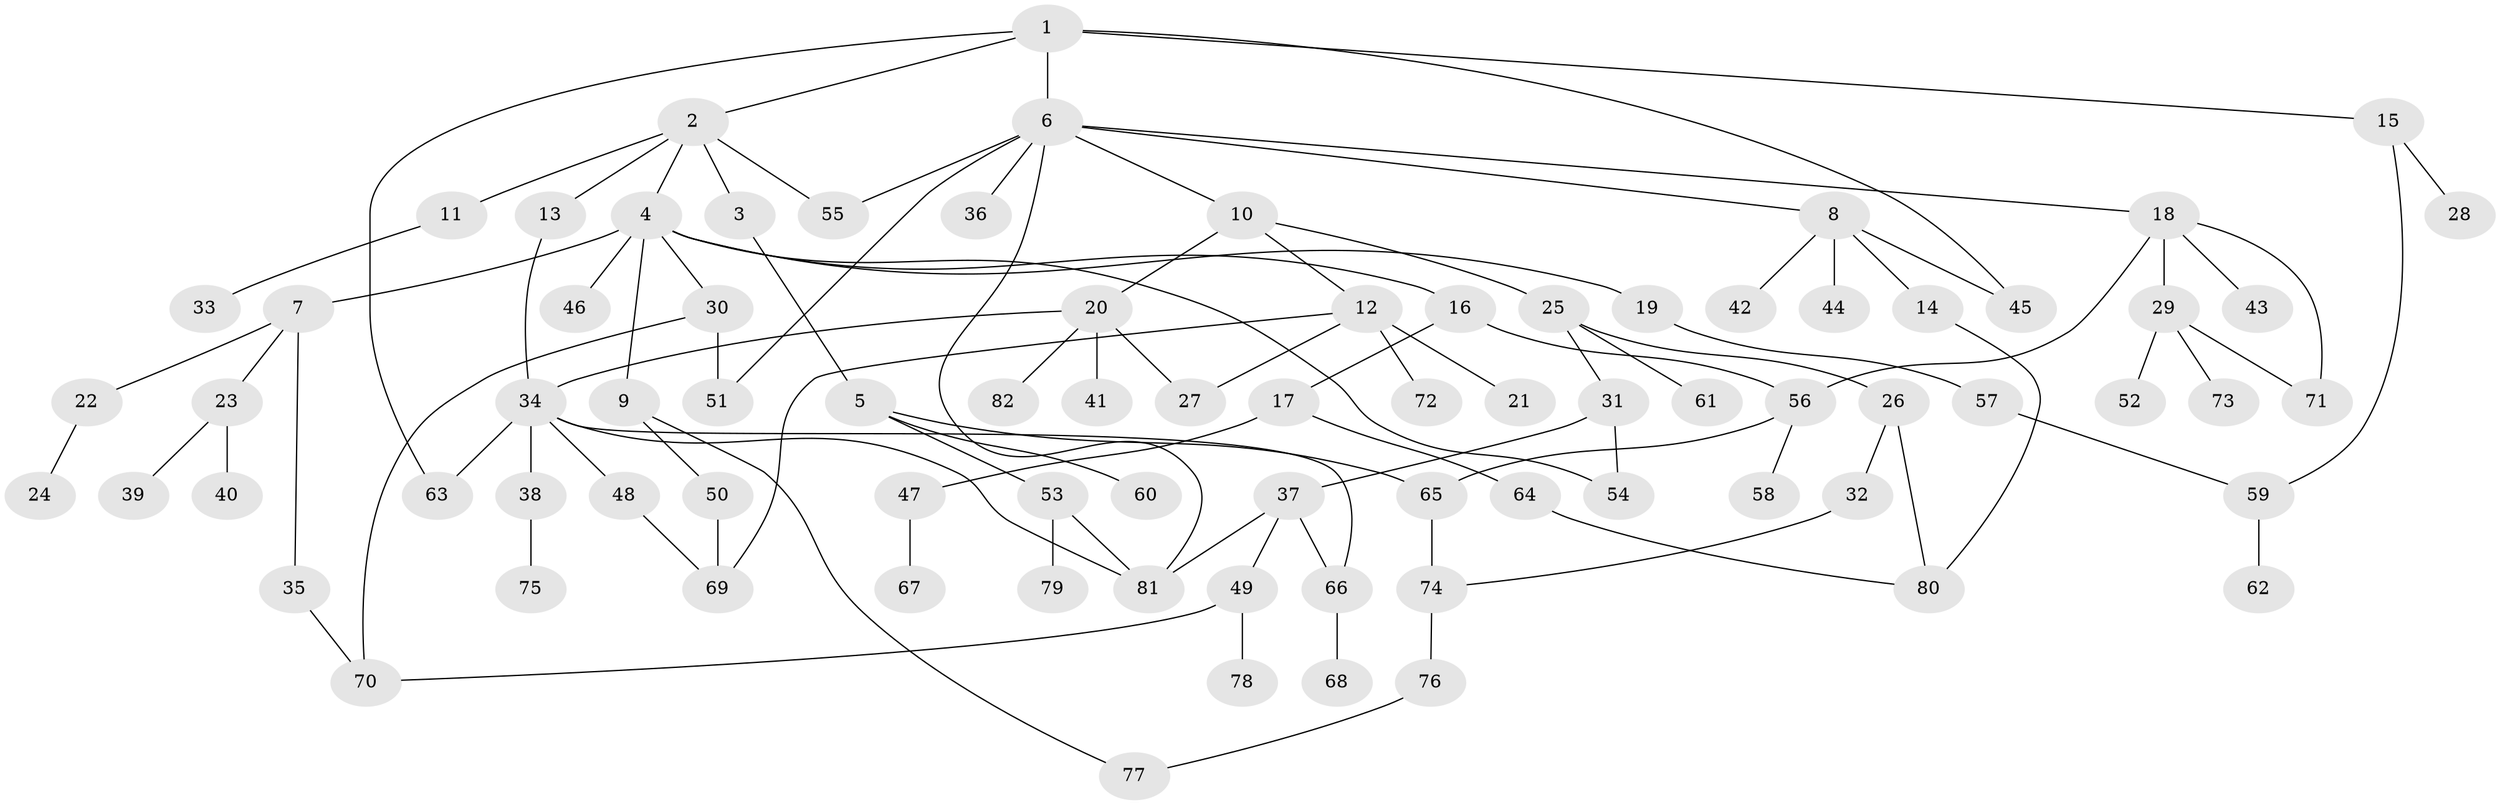 // coarse degree distribution, {5: 0.10526315789473684, 6: 0.03508771929824561, 2: 0.21052631578947367, 9: 0.017543859649122806, 10: 0.017543859649122806, 4: 0.07017543859649122, 1: 0.3684210526315789, 3: 0.15789473684210525, 7: 0.017543859649122806}
// Generated by graph-tools (version 1.1) at 2025/23/03/03/25 07:23:30]
// undirected, 82 vertices, 104 edges
graph export_dot {
graph [start="1"]
  node [color=gray90,style=filled];
  1;
  2;
  3;
  4;
  5;
  6;
  7;
  8;
  9;
  10;
  11;
  12;
  13;
  14;
  15;
  16;
  17;
  18;
  19;
  20;
  21;
  22;
  23;
  24;
  25;
  26;
  27;
  28;
  29;
  30;
  31;
  32;
  33;
  34;
  35;
  36;
  37;
  38;
  39;
  40;
  41;
  42;
  43;
  44;
  45;
  46;
  47;
  48;
  49;
  50;
  51;
  52;
  53;
  54;
  55;
  56;
  57;
  58;
  59;
  60;
  61;
  62;
  63;
  64;
  65;
  66;
  67;
  68;
  69;
  70;
  71;
  72;
  73;
  74;
  75;
  76;
  77;
  78;
  79;
  80;
  81;
  82;
  1 -- 2;
  1 -- 6;
  1 -- 15;
  1 -- 63;
  1 -- 45;
  2 -- 3;
  2 -- 4;
  2 -- 11;
  2 -- 13;
  2 -- 55;
  3 -- 5;
  4 -- 7;
  4 -- 9;
  4 -- 16;
  4 -- 19;
  4 -- 30;
  4 -- 46;
  4 -- 54;
  5 -- 53;
  5 -- 60;
  5 -- 65;
  6 -- 8;
  6 -- 10;
  6 -- 18;
  6 -- 36;
  6 -- 55;
  6 -- 51;
  6 -- 81;
  7 -- 22;
  7 -- 23;
  7 -- 35;
  8 -- 14;
  8 -- 42;
  8 -- 44;
  8 -- 45;
  9 -- 50;
  9 -- 77;
  10 -- 12;
  10 -- 20;
  10 -- 25;
  11 -- 33;
  12 -- 21;
  12 -- 27;
  12 -- 72;
  12 -- 69;
  13 -- 34;
  14 -- 80;
  15 -- 28;
  15 -- 59;
  16 -- 17;
  16 -- 56;
  17 -- 47;
  17 -- 64;
  18 -- 29;
  18 -- 43;
  18 -- 56;
  18 -- 71;
  19 -- 57;
  20 -- 34;
  20 -- 41;
  20 -- 82;
  20 -- 27;
  22 -- 24;
  23 -- 39;
  23 -- 40;
  25 -- 26;
  25 -- 31;
  25 -- 61;
  26 -- 32;
  26 -- 80;
  29 -- 52;
  29 -- 73;
  29 -- 71;
  30 -- 51;
  30 -- 70;
  31 -- 37;
  31 -- 54;
  32 -- 74;
  34 -- 38;
  34 -- 48;
  34 -- 81;
  34 -- 66;
  34 -- 63;
  35 -- 70;
  37 -- 49;
  37 -- 66;
  37 -- 81;
  38 -- 75;
  47 -- 67;
  48 -- 69;
  49 -- 78;
  49 -- 70;
  50 -- 69;
  53 -- 79;
  53 -- 81;
  56 -- 58;
  56 -- 65;
  57 -- 59;
  59 -- 62;
  64 -- 80;
  65 -- 74;
  66 -- 68;
  74 -- 76;
  76 -- 77;
}
